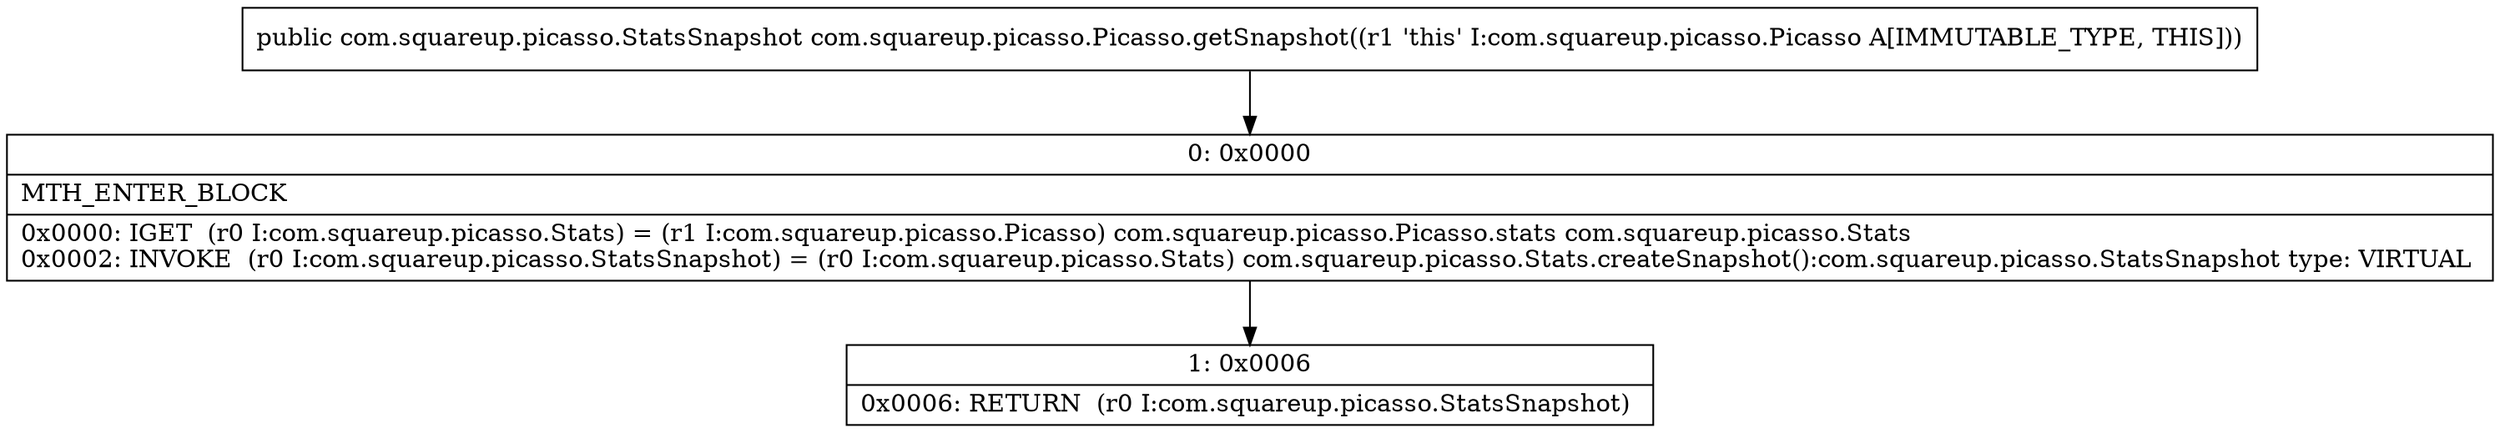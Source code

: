 digraph "CFG forcom.squareup.picasso.Picasso.getSnapshot()Lcom\/squareup\/picasso\/StatsSnapshot;" {
Node_0 [shape=record,label="{0\:\ 0x0000|MTH_ENTER_BLOCK\l|0x0000: IGET  (r0 I:com.squareup.picasso.Stats) = (r1 I:com.squareup.picasso.Picasso) com.squareup.picasso.Picasso.stats com.squareup.picasso.Stats \l0x0002: INVOKE  (r0 I:com.squareup.picasso.StatsSnapshot) = (r0 I:com.squareup.picasso.Stats) com.squareup.picasso.Stats.createSnapshot():com.squareup.picasso.StatsSnapshot type: VIRTUAL \l}"];
Node_1 [shape=record,label="{1\:\ 0x0006|0x0006: RETURN  (r0 I:com.squareup.picasso.StatsSnapshot) \l}"];
MethodNode[shape=record,label="{public com.squareup.picasso.StatsSnapshot com.squareup.picasso.Picasso.getSnapshot((r1 'this' I:com.squareup.picasso.Picasso A[IMMUTABLE_TYPE, THIS])) }"];
MethodNode -> Node_0;
Node_0 -> Node_1;
}

